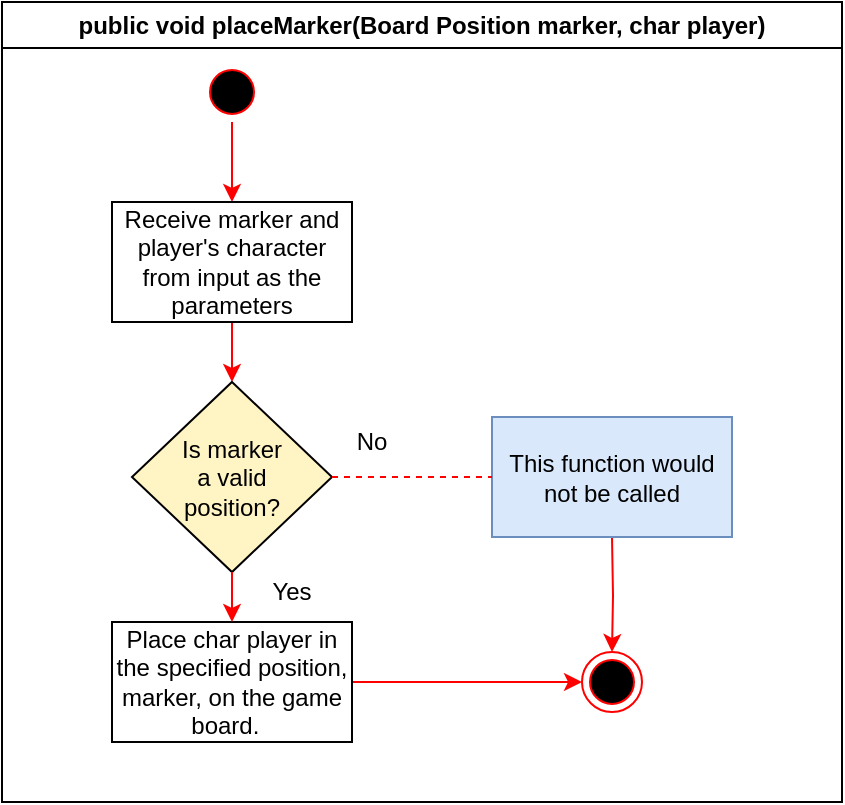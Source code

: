 <mxfile version="13.7.3" type="device"><diagram name="Page-1" id="e7e014a7-5840-1c2e-5031-d8a46d1fe8dd"><mxGraphModel dx="1422" dy="617" grid="1" gridSize="10" guides="1" tooltips="1" connect="1" arrows="1" fold="1" page="1" pageScale="1" pageWidth="1169" pageHeight="826" background="#ffffff" math="0" shadow="0"><root><mxCell id="0"/><mxCell id="1" parent="0"/><mxCell id="2" value="public void placeMarker(Board Position marker, char player)" style="swimlane;whiteSpace=wrap" parent="1" vertex="1"><mxGeometry x="650" y="40" width="420" height="400" as="geometry"><mxRectangle x="530" y="40" width="300" height="23" as="alternateBounds"/></mxGeometry></mxCell><mxCell id="JJtz2iPJOGpxKc_A9D6j-62" value="" style="edgeStyle=orthogonalEdgeStyle;rounded=0;orthogonalLoop=1;jettySize=auto;html=1;strokeColor=#FF0000;" parent="2" source="5" edge="1"><mxGeometry relative="1" as="geometry"><mxPoint x="115" y="100" as="targetPoint"/></mxGeometry></mxCell><mxCell id="5" value="" style="ellipse;shape=startState;fillColor=#000000;strokeColor=#ff0000;" parent="2" vertex="1"><mxGeometry x="100" y="30" width="30" height="30" as="geometry"/></mxCell><mxCell id="JJtz2iPJOGpxKc_A9D6j-33" value="" style="endArrow=classic;html=1;strokeColor=#FF0000;exitX=0.5;exitY=1;exitDx=0;exitDy=0;entryX=0.5;entryY=0;entryDx=0;entryDy=0;" parent="2" source="JJtz2iPJOGpxKc_A9D6j-63" target="JJtz2iPJOGpxKc_A9D6j-66" edge="1"><mxGeometry width="50" height="50" relative="1" as="geometry"><mxPoint x="114.41" y="210" as="sourcePoint"/><mxPoint x="114" y="200" as="targetPoint"/></mxGeometry></mxCell><mxCell id="JJtz2iPJOGpxKc_A9D6j-50" value="No" style="text;html=1;strokeColor=none;fillColor=none;align=center;verticalAlign=middle;whiteSpace=wrap;rounded=0;" parent="2" vertex="1"><mxGeometry x="165" y="210" width="40" height="20" as="geometry"/></mxCell><mxCell id="JJtz2iPJOGpxKc_A9D6j-51" value="Yes" style="text;html=1;strokeColor=none;fillColor=none;align=center;verticalAlign=middle;whiteSpace=wrap;rounded=0;" parent="2" vertex="1"><mxGeometry x="125" y="285" width="40" height="20" as="geometry"/></mxCell><mxCell id="JJtz2iPJOGpxKc_A9D6j-63" value="Receive marker and player's character from input as the parameters" style="rounded=0;whiteSpace=wrap;html=1;fontColor=#000000;" parent="2" vertex="1"><mxGeometry x="55" y="100" width="120" height="60" as="geometry"/></mxCell><mxCell id="JJtz2iPJOGpxKc_A9D6j-66" value="Is marker a valid position?" style="rhombus;whiteSpace=wrap;html=1;fillColor=#FFF4C3;spacingLeft=20;spacingRight=20;" parent="2" vertex="1"><mxGeometry x="65" y="190" width="100" height="95" as="geometry"/></mxCell><mxCell id="8Ns2v5qNiWjr3tTWyBPr-88" value="" style="ellipse;whiteSpace=wrap;html=1;aspect=fixed;fontColor=#000000;labelBorderColor=#FF0000;strokeColor=#FF0000;" parent="2" vertex="1"><mxGeometry x="290" y="325" width="30" height="30" as="geometry"/></mxCell><mxCell id="8Ns2v5qNiWjr3tTWyBPr-89" value="" style="ellipse;shape=startState;fillColor=#000000;strokeColor=#ff0000;" parent="2" vertex="1"><mxGeometry x="290" y="325" width="30" height="30" as="geometry"/></mxCell><mxCell id="JJtz2iPJOGpxKc_A9D6j-87" value="" style="edgeStyle=orthogonalEdgeStyle;rounded=0;orthogonalLoop=1;jettySize=auto;html=1;strokeColor=#FF0000;" parent="2" target="8Ns2v5qNiWjr3tTWyBPr-89" edge="1"><mxGeometry relative="1" as="geometry"><mxPoint x="305" y="267.5" as="sourcePoint"/></mxGeometry></mxCell><mxCell id="JJtz2iPJOGpxKc_A9D6j-86" value="" style="edgeStyle=orthogonalEdgeStyle;rounded=0;orthogonalLoop=1;jettySize=auto;html=1;strokeColor=#FF0000;entryX=0;entryY=0.5;entryDx=0;entryDy=0;" parent="2" source="JJtz2iPJOGpxKc_A9D6j-76" target="8Ns2v5qNiWjr3tTWyBPr-89" edge="1"><mxGeometry relative="1" as="geometry"><mxPoint x="255" y="340" as="targetPoint"/></mxGeometry></mxCell><mxCell id="JJtz2iPJOGpxKc_A9D6j-76" value="Place char player in the specified position, marker, on the game board.&amp;nbsp;&amp;nbsp;" style="rounded=0;whiteSpace=wrap;html=1;fontColor=#000000;" parent="2" vertex="1"><mxGeometry x="55" y="310" width="120" height="60" as="geometry"/></mxCell><mxCell id="JJtz2iPJOGpxKc_A9D6j-74" value="" style="edgeStyle=orthogonalEdgeStyle;rounded=0;orthogonalLoop=1;jettySize=auto;html=1;strokeColor=#FF0000;entryX=0.5;entryY=0;entryDx=0;entryDy=0;" parent="2" source="JJtz2iPJOGpxKc_A9D6j-66" target="JJtz2iPJOGpxKc_A9D6j-76" edge="1"><mxGeometry relative="1" as="geometry"><mxPoint x="115" y="365" as="targetPoint"/></mxGeometry></mxCell><mxCell id="JJtz2iPJOGpxKc_A9D6j-89" value="This function would not be called" style="rounded=0;whiteSpace=wrap;html=1;fillColor=#dae8fc;strokeColor=#6c8ebf;" parent="2" vertex="1"><mxGeometry x="245" y="207.5" width="120" height="60" as="geometry"/></mxCell><mxCell id="JJtz2iPJOGpxKc_A9D6j-88" value="" style="endArrow=none;dashed=1;html=1;strokeColor=#FF0000;exitX=1;exitY=0.5;exitDx=0;exitDy=0;" parent="2" source="JJtz2iPJOGpxKc_A9D6j-66" target="JJtz2iPJOGpxKc_A9D6j-89" edge="1"><mxGeometry width="50" height="50" relative="1" as="geometry"><mxPoint x="205" y="238" as="sourcePoint"/><mxPoint x="225" y="238" as="targetPoint"/></mxGeometry></mxCell></root></mxGraphModel></diagram></mxfile>